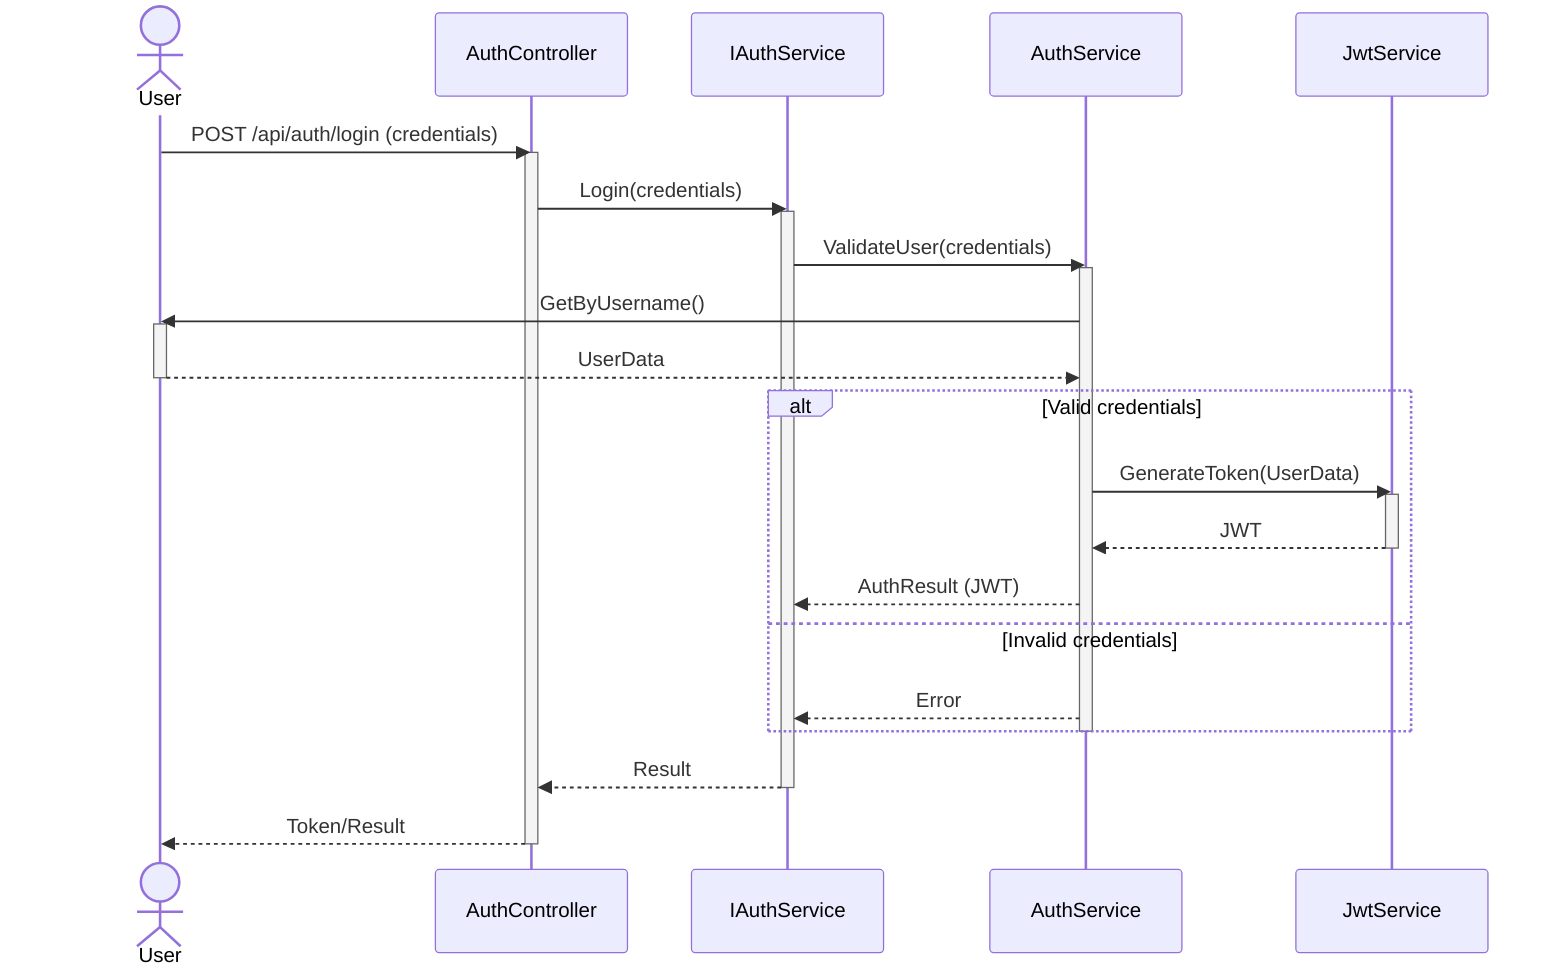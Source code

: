 sequenceDiagram
    actor User
    participant AuthController
    participant IAuthService
    participant AuthService
    participant User
    participant JwtService

    User->>AuthController: POST /api/auth/login (credentials)
    activate AuthController
    AuthController->>IAuthService: Login(credentials)
    activate IAuthService
    IAuthService->>AuthService: ValidateUser(credentials)
    activate AuthService
    AuthService->>User: GetByUsername()
    activate User
    User-->>AuthService: UserData
    deactivate User
    alt Valid credentials
        AuthService->>JwtService: GenerateToken(UserData)
        activate JwtService
        JwtService-->>AuthService: JWT
        deactivate JwtService
        AuthService-->>IAuthService: AuthResult (JWT)
    else Invalid credentials
        AuthService-->>IAuthService: Error
    end
    deactivate AuthService
    IAuthService-->>AuthController: Result
    deactivate IAuthService
    AuthController-->>User: Token/Result
    deactivate AuthController